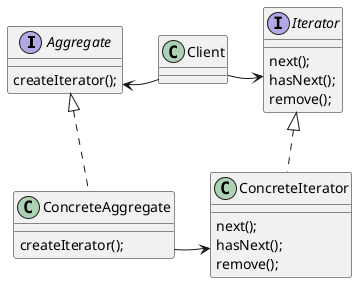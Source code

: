 @startuml Iterator

together {
  interface Aggregate {
    createIterator();
  }
  class Client
  interface Iterator {
    next();
    hasNext();
    remove();
  }
}

together {
  class ConcreteAggregate implements Aggregate {
    createIterator();
  }
  class ConcreteIterator implements Iterator {
    next();
    hasNext();
    remove();
  }
}

Client --> Iterator
Aggregate <-- Client
ConcreteAggregate --> ConcreteIterator

Aggregate -[hidden]> Client
Client -[hidden]> Iterator

ConcreteAggregate -[hidden]> ConcreteIterator

@enduml